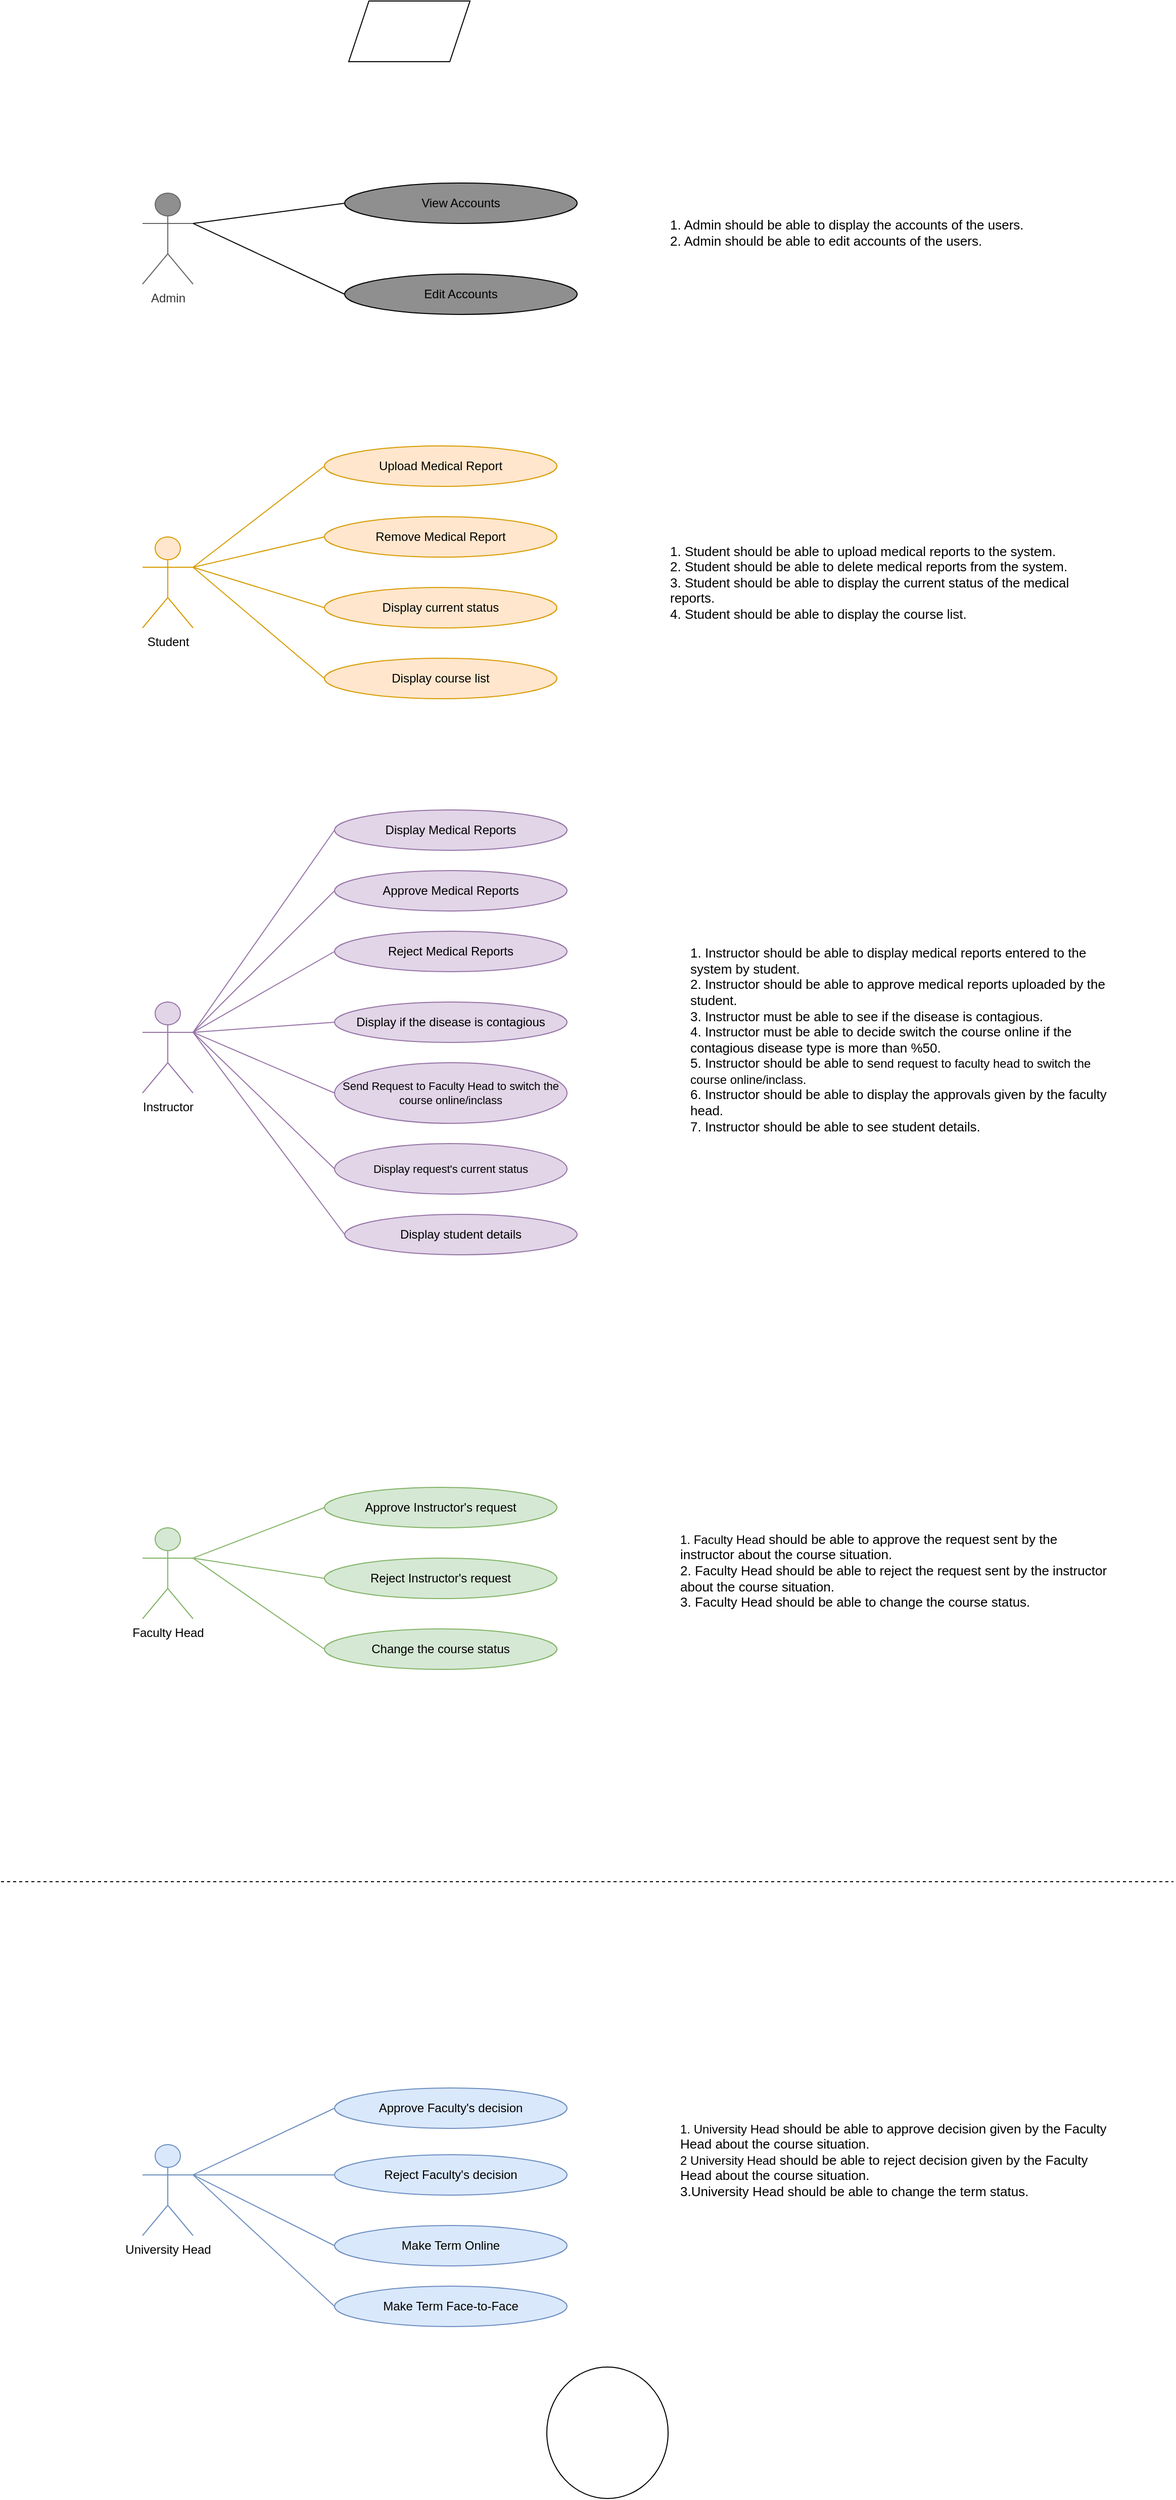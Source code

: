 <mxfile version="20.3.0" type="device"><diagram id="p9eyGN6edsqbHCz-Ff45" name="Sayfa -1"><mxGraphModel dx="1032" dy="1802" grid="1" gridSize="10" guides="1" tooltips="1" connect="1" arrows="1" fold="1" page="1" pageScale="1" pageWidth="827" pageHeight="1169" math="0" shadow="0"><root><mxCell id="0"/><mxCell id="1" parent="0"/><mxCell id="IJRGoQhf9MTGKrM1ZVSK-2" value="Student" style="shape=umlActor;verticalLabelPosition=bottom;verticalAlign=top;html=1;outlineConnect=0;fillColor=#ffe6cc;strokeColor=#d79b00;" parent="1" vertex="1"><mxGeometry x="150" y="220" width="50" height="90" as="geometry"/></mxCell><mxCell id="IJRGoQhf9MTGKrM1ZVSK-5" value="Upload Medical Report" style="ellipse;whiteSpace=wrap;html=1;fillColor=#ffe6cc;strokeColor=#d79b00;" parent="1" vertex="1"><mxGeometry x="330" y="130" width="230" height="40" as="geometry"/></mxCell><mxCell id="IJRGoQhf9MTGKrM1ZVSK-7" value="Instructor" style="shape=umlActor;verticalLabelPosition=bottom;verticalAlign=top;html=1;outlineConnect=0;fillColor=#e1d5e7;strokeColor=#9673a6;" parent="1" vertex="1"><mxGeometry x="150" y="680" width="50" height="90" as="geometry"/></mxCell><mxCell id="IJRGoQhf9MTGKrM1ZVSK-8" value="Display Medical Reports" style="ellipse;whiteSpace=wrap;html=1;fillColor=#e1d5e7;strokeColor=#9673a6;" parent="1" vertex="1"><mxGeometry x="340" y="490" width="230" height="40" as="geometry"/></mxCell><mxCell id="IJRGoQhf9MTGKrM1ZVSK-9" value="Display if the disease is contagious" style="ellipse;whiteSpace=wrap;html=1;fillColor=#e1d5e7;strokeColor=#9673a6;" parent="1" vertex="1"><mxGeometry x="340" y="680" width="230" height="40" as="geometry"/></mxCell><mxCell id="IJRGoQhf9MTGKrM1ZVSK-17" value="Faculty Head" style="shape=umlActor;verticalLabelPosition=bottom;verticalAlign=top;html=1;outlineConnect=0;fillColor=#d5e8d4;strokeColor=#82b366;" parent="1" vertex="1"><mxGeometry x="150" y="1200" width="50" height="90" as="geometry"/></mxCell><mxCell id="IJRGoQhf9MTGKrM1ZVSK-23" value="University Head" style="shape=umlActor;verticalLabelPosition=bottom;verticalAlign=top;html=1;outlineConnect=0;fillColor=#dae8fc;strokeColor=#6c8ebf;" parent="1" vertex="1"><mxGeometry x="150" y="1810" width="50" height="90" as="geometry"/></mxCell><mxCell id="IJRGoQhf9MTGKrM1ZVSK-26" value="&lt;font style=&quot;font-size: 11px;&quot;&gt;Send Request to Faculty Head to switch the course online/inclass&lt;/font&gt;" style="ellipse;whiteSpace=wrap;html=1;fillColor=#e1d5e7;strokeColor=#9673a6;fontSize=11;" parent="1" vertex="1"><mxGeometry x="340" y="740" width="230" height="60" as="geometry"/></mxCell><mxCell id="IJRGoQhf9MTGKrM1ZVSK-27" value="Approve Medical Reports" style="ellipse;whiteSpace=wrap;html=1;fillColor=#e1d5e7;strokeColor=#9673a6;" parent="1" vertex="1"><mxGeometry x="340" y="550" width="230" height="40" as="geometry"/></mxCell><mxCell id="IJRGoQhf9MTGKrM1ZVSK-29" value="" style="endArrow=none;html=1;rounded=0;exitX=1;exitY=0.333;exitDx=0;exitDy=0;exitPerimeter=0;entryX=0;entryY=0.5;entryDx=0;entryDy=0;fillColor=#ffe6cc;strokeColor=#d79b00;" parent="1" source="IJRGoQhf9MTGKrM1ZVSK-2" target="IJRGoQhf9MTGKrM1ZVSK-5" edge="1"><mxGeometry width="50" height="50" relative="1" as="geometry"><mxPoint x="210" y="260" as="sourcePoint"/><mxPoint x="340" y="240" as="targetPoint"/></mxGeometry></mxCell><mxCell id="IJRGoQhf9MTGKrM1ZVSK-31" value="" style="endArrow=none;html=1;rounded=0;exitX=1;exitY=0.333;exitDx=0;exitDy=0;exitPerimeter=0;entryX=0;entryY=0.5;entryDx=0;entryDy=0;fillColor=#e1d5e7;strokeColor=#9673a6;" parent="1" source="IJRGoQhf9MTGKrM1ZVSK-7" target="IJRGoQhf9MTGKrM1ZVSK-8" edge="1"><mxGeometry width="50" height="50" relative="1" as="geometry"><mxPoint x="210" y="570" as="sourcePoint"/><mxPoint x="350" y="470" as="targetPoint"/></mxGeometry></mxCell><mxCell id="IJRGoQhf9MTGKrM1ZVSK-32" value="" style="endArrow=none;html=1;rounded=0;exitX=1;exitY=0.333;exitDx=0;exitDy=0;exitPerimeter=0;entryX=0;entryY=0.5;entryDx=0;entryDy=0;fillColor=#e1d5e7;strokeColor=#9673a6;" parent="1" source="IJRGoQhf9MTGKrM1ZVSK-7" target="IJRGoQhf9MTGKrM1ZVSK-27" edge="1"><mxGeometry width="50" height="50" relative="1" as="geometry"><mxPoint x="220" y="580" as="sourcePoint"/><mxPoint x="360" y="480" as="targetPoint"/></mxGeometry></mxCell><mxCell id="IJRGoQhf9MTGKrM1ZVSK-33" value="" style="endArrow=none;html=1;rounded=0;entryX=0;entryY=0.5;entryDx=0;entryDy=0;exitX=1;exitY=0.333;exitDx=0;exitDy=0;exitPerimeter=0;fillColor=#e1d5e7;strokeColor=#9673a6;" parent="1" source="IJRGoQhf9MTGKrM1ZVSK-7" target="IJRGoQhf9MTGKrM1ZVSK-9" edge="1"><mxGeometry width="50" height="50" relative="1" as="geometry"><mxPoint x="230" y="590" as="sourcePoint"/><mxPoint x="370" y="490" as="targetPoint"/></mxGeometry></mxCell><mxCell id="IJRGoQhf9MTGKrM1ZVSK-34" value="" style="endArrow=none;html=1;rounded=0;exitX=1;exitY=0.333;exitDx=0;exitDy=0;exitPerimeter=0;entryX=0;entryY=0.5;entryDx=0;entryDy=0;fillColor=#e1d5e7;strokeColor=#9673a6;" parent="1" source="IJRGoQhf9MTGKrM1ZVSK-7" target="IJRGoQhf9MTGKrM1ZVSK-26" edge="1"><mxGeometry width="50" height="50" relative="1" as="geometry"><mxPoint x="240" y="600" as="sourcePoint"/><mxPoint x="380" y="500" as="targetPoint"/></mxGeometry></mxCell><mxCell id="IJRGoQhf9MTGKrM1ZVSK-39" value="Admin" style="shape=umlActor;verticalLabelPosition=bottom;verticalAlign=top;html=1;outlineConnect=0;fillColor=#8F8F8F;strokeColor=#666666;fontColor=#333333;" parent="1" vertex="1"><mxGeometry x="150" y="-120" width="50" height="90" as="geometry"/></mxCell><mxCell id="IJRGoQhf9MTGKrM1ZVSK-45" value="" style="endArrow=none;html=1;rounded=0;exitX=1;exitY=0.333;exitDx=0;exitDy=0;exitPerimeter=0;entryX=0;entryY=0.5;entryDx=0;entryDy=0;" parent="1" source="IJRGoQhf9MTGKrM1ZVSK-39" target="3weLY9pRP6ZMPghYJveM-12" edge="1"><mxGeometry width="50" height="50" relative="1" as="geometry"><mxPoint x="220" y="-150" as="sourcePoint"/><mxPoint x="350.0" y="-90" as="targetPoint"/></mxGeometry></mxCell><mxCell id="JPKa5tNBW-aV3CxHnh6D-1" value="1. Student should be able to upload medical reports to the system.&lt;br&gt;2. Student should be able to delete medical reports from the system.&lt;br&gt;3. Student should be able to display the current status of the medical reports.&amp;nbsp;&lt;br&gt;4. Student should be able to display the course list." style="text;html=1;strokeColor=none;fillColor=none;align=left;verticalAlign=middle;whiteSpace=wrap;rounded=0;fontSize=13;" parent="1" vertex="1"><mxGeometry x="670" y="250" width="430" height="30" as="geometry"/></mxCell><mxCell id="JPKa5tNBW-aV3CxHnh6D-2" value="1. Instructor&amp;nbsp;should be able to display medical reports entered to the system by student.&lt;br style=&quot;font-size: 13px;&quot;&gt;2. Instructor&amp;nbsp;should be able to approve medical reports uploaded by the student.&lt;br style=&quot;font-size: 13px;&quot;&gt;3. Instructor must be able to see if the disease is contagious.&lt;br&gt;&lt;span style=&quot;background-color: initial;&quot;&gt;4. Instructor must be able to decide&amp;nbsp;&lt;/span&gt;&lt;span style=&quot;background-color: initial; text-align: center;&quot;&gt;switch the course online if the contagious disease type is more than %50.&lt;br&gt;&lt;/span&gt;5. Instructor should be able to s&lt;span style=&quot;text-align: center;&quot;&gt;&lt;font style=&quot;font-size: 12px;&quot;&gt;end request to faculty head to switch the course online/inclass.&lt;/font&gt;&lt;/span&gt;&lt;br&gt;6. Instructor should be able to display the approvals given by the faculty head.&lt;br&gt;&lt;span style=&quot;text-align: center; font-size: 13px;&quot;&gt;&lt;font style=&quot;font-size: 13px;&quot;&gt;7. Instructor should be able to see student details.&lt;br&gt;&lt;br&gt;&lt;/font&gt;&lt;/span&gt;" style="text;html=1;strokeColor=none;fillColor=none;align=left;verticalAlign=middle;whiteSpace=wrap;rounded=0;fontSize=13;" parent="1" vertex="1"><mxGeometry x="690" y="700" width="430" height="50" as="geometry"/></mxCell><mxCell id="JPKa5tNBW-aV3CxHnh6D-4" value="&lt;span style=&quot;font-size: 12px; text-align: center;&quot;&gt;1. Faculty Head&lt;/span&gt;&amp;nbsp;should be able to approve the request sent by the instructor about the course situation.&lt;br&gt;2. Faculty Head should be able to reject the request sent by the instructor about the course situation.&lt;br&gt;3. Faculty Head should be able to&amp;nbsp;change the course status.&lt;br&gt;&lt;span style=&quot;text-align: center;&quot;&gt;&lt;br&gt;&lt;/span&gt;" style="text;html=1;strokeColor=none;fillColor=none;align=left;verticalAlign=middle;whiteSpace=wrap;rounded=0;fontSize=13;" parent="1" vertex="1"><mxGeometry x="680" y="1235" width="430" height="30" as="geometry"/></mxCell><mxCell id="JPKa5tNBW-aV3CxHnh6D-5" value="&lt;span style=&quot;font-size: 12px; text-align: center;&quot;&gt;1.&amp;nbsp;&lt;/span&gt;&lt;span style=&quot;font-size: 12px; text-align: center;&quot;&gt;University&amp;nbsp;&lt;/span&gt;&lt;span style=&quot;font-size: 12px; text-align: center;&quot;&gt;Head&lt;/span&gt;&amp;nbsp;should be able to approve decision given by the Faculty Head about the course situation.&amp;nbsp;&lt;br&gt;&lt;span style=&quot;font-size: 12px; text-align: center;&quot;&gt;2&amp;nbsp;&lt;/span&gt;&lt;span style=&quot;font-size: 12px; text-align: center;&quot;&gt;University&amp;nbsp;&lt;/span&gt;&lt;span style=&quot;font-size: 12px; text-align: center;&quot;&gt;Head&lt;/span&gt;&amp;nbsp;should be able to reject decision given by the Faculty Head about the course situation.&amp;nbsp;&lt;br&gt;3.University Head should be able to change the term status.&amp;nbsp;" style="text;html=1;strokeColor=none;fillColor=none;align=left;verticalAlign=middle;whiteSpace=wrap;rounded=0;fontSize=13;" parent="1" vertex="1"><mxGeometry x="680" y="1810" width="430" height="30" as="geometry"/></mxCell><mxCell id="JPKa5tNBW-aV3CxHnh6D-6" value="Approve Instructor's request" style="ellipse;whiteSpace=wrap;html=1;fillColor=#d5e8d4;strokeColor=#82b366;" parent="1" vertex="1"><mxGeometry x="330" y="1160" width="230" height="40" as="geometry"/></mxCell><mxCell id="JPKa5tNBW-aV3CxHnh6D-7" value="" style="endArrow=none;html=1;rounded=0;entryX=0;entryY=0.5;entryDx=0;entryDy=0;fillColor=#d5e8d4;strokeColor=#82b366;exitX=1;exitY=0.333;exitDx=0;exitDy=0;exitPerimeter=0;" parent="1" source="IJRGoQhf9MTGKrM1ZVSK-17" target="JPKa5tNBW-aV3CxHnh6D-6" edge="1"><mxGeometry width="50" height="50" relative="1" as="geometry"><mxPoint x="200" y="1200" as="sourcePoint"/><mxPoint x="340" y="1150" as="targetPoint"/></mxGeometry></mxCell><mxCell id="JPKa5tNBW-aV3CxHnh6D-9" value="Approve Faculty's decision" style="ellipse;whiteSpace=wrap;html=1;fillColor=#dae8fc;strokeColor=#6c8ebf;" parent="1" vertex="1"><mxGeometry x="340" y="1754" width="230" height="40" as="geometry"/></mxCell><mxCell id="JPKa5tNBW-aV3CxHnh6D-10" value="" style="endArrow=none;html=1;rounded=0;exitX=1;exitY=0.333;exitDx=0;exitDy=0;exitPerimeter=0;entryX=0;entryY=0.5;entryDx=0;entryDy=0;fillColor=#dae8fc;strokeColor=#6c8ebf;" parent="1" source="IJRGoQhf9MTGKrM1ZVSK-23" target="JPKa5tNBW-aV3CxHnh6D-9" edge="1"><mxGeometry width="50" height="50" relative="1" as="geometry"><mxPoint x="210" y="1730" as="sourcePoint"/><mxPoint x="350" y="1660" as="targetPoint"/></mxGeometry></mxCell><mxCell id="JPKa5tNBW-aV3CxHnh6D-11" value="1. Admin should be able to display the accounts of the users.&lt;br&gt;2. Admin should be able to edit accounts of the users.&lt;br&gt;&lt;br&gt;&amp;nbsp;" style="text;html=1;strokeColor=none;fillColor=none;align=left;verticalAlign=middle;whiteSpace=wrap;rounded=0;fontSize=13;" parent="1" vertex="1"><mxGeometry x="670" y="-80" width="430" height="30" as="geometry"/></mxCell><mxCell id="JPKa5tNBW-aV3CxHnh6D-16" value="Display current status" style="ellipse;whiteSpace=wrap;html=1;fillColor=#ffe6cc;strokeColor=#d79b00;" parent="1" vertex="1"><mxGeometry x="330" y="270" width="230" height="40" as="geometry"/></mxCell><mxCell id="JPKa5tNBW-aV3CxHnh6D-17" style="edgeStyle=orthogonalEdgeStyle;rounded=0;orthogonalLoop=1;jettySize=auto;html=1;exitX=0.5;exitY=1;exitDx=0;exitDy=0;fontFamily=Helvetica;fontSize=13;" parent="1" source="IJRGoQhf9MTGKrM1ZVSK-5" target="IJRGoQhf9MTGKrM1ZVSK-5" edge="1"><mxGeometry relative="1" as="geometry"/></mxCell><mxCell id="JPKa5tNBW-aV3CxHnh6D-18" value="" style="endArrow=none;html=1;rounded=0;entryX=0;entryY=0.5;entryDx=0;entryDy=0;fillColor=#ffe6cc;strokeColor=#d79b00;exitX=1;exitY=0.333;exitDx=0;exitDy=0;exitPerimeter=0;" parent="1" source="IJRGoQhf9MTGKrM1ZVSK-2" target="JPKa5tNBW-aV3CxHnh6D-16" edge="1"><mxGeometry width="50" height="50" relative="1" as="geometry"><mxPoint x="200" y="230" as="sourcePoint"/><mxPoint x="340" y="160" as="targetPoint"/></mxGeometry></mxCell><mxCell id="JPKa5tNBW-aV3CxHnh6D-19" value="&lt;span style=&quot;font-size: 11px;&quot;&gt;Display request's current status&lt;/span&gt;" style="ellipse;whiteSpace=wrap;html=1;fillColor=#e1d5e7;strokeColor=#9673a6;" parent="1" vertex="1"><mxGeometry x="340" y="820" width="230" height="50" as="geometry"/></mxCell><mxCell id="JPKa5tNBW-aV3CxHnh6D-20" value="" style="endArrow=none;html=1;rounded=0;entryX=0;entryY=0.5;entryDx=0;entryDy=0;fillColor=#e1d5e7;strokeColor=#9673a6;exitX=1;exitY=0.333;exitDx=0;exitDy=0;exitPerimeter=0;" parent="1" source="IJRGoQhf9MTGKrM1ZVSK-7" target="JPKa5tNBW-aV3CxHnh6D-19" edge="1"><mxGeometry width="50" height="50" relative="1" as="geometry"><mxPoint x="200" y="600" as="sourcePoint"/><mxPoint x="350.0" y="755" as="targetPoint"/></mxGeometry></mxCell><mxCell id="3weLY9pRP6ZMPghYJveM-1" value="Reject Instructor's request" style="ellipse;whiteSpace=wrap;html=1;fillColor=#d5e8d4;strokeColor=#82b366;" parent="1" vertex="1"><mxGeometry x="330" y="1230" width="230" height="40" as="geometry"/></mxCell><mxCell id="3weLY9pRP6ZMPghYJveM-2" value="Reject Faculty's decision" style="ellipse;whiteSpace=wrap;html=1;fillColor=#dae8fc;strokeColor=#6c8ebf;" parent="1" vertex="1"><mxGeometry x="340" y="1820" width="230" height="40" as="geometry"/></mxCell><mxCell id="3weLY9pRP6ZMPghYJveM-4" value="" style="endArrow=none;dashed=1;html=1;rounded=0;" parent="1" edge="1"><mxGeometry width="50" height="50" relative="1" as="geometry"><mxPoint x="10" y="1550" as="sourcePoint"/><mxPoint x="1170" y="1550" as="targetPoint"/></mxGeometry></mxCell><mxCell id="3weLY9pRP6ZMPghYJveM-5" value="" style="endArrow=none;html=1;rounded=0;entryX=0;entryY=0.5;entryDx=0;entryDy=0;fillColor=#d5e8d4;strokeColor=#82b366;exitX=1;exitY=0.333;exitDx=0;exitDy=0;exitPerimeter=0;" parent="1" source="IJRGoQhf9MTGKrM1ZVSK-17" target="3weLY9pRP6ZMPghYJveM-1" edge="1"><mxGeometry width="50" height="50" relative="1" as="geometry"><mxPoint x="210" y="1210.0" as="sourcePoint"/><mxPoint x="340.0" y="1280.0" as="targetPoint"/></mxGeometry></mxCell><mxCell id="3weLY9pRP6ZMPghYJveM-8" value="Display student details" style="ellipse;whiteSpace=wrap;html=1;fillColor=#e1d5e7;strokeColor=#9673a6;" parent="1" vertex="1"><mxGeometry x="350" y="890" width="230" height="40" as="geometry"/></mxCell><mxCell id="3weLY9pRP6ZMPghYJveM-10" value="Remove Medical Report" style="ellipse;whiteSpace=wrap;html=1;fillColor=#ffe6cc;strokeColor=#d79b00;" parent="1" vertex="1"><mxGeometry x="330" y="200" width="230" height="40" as="geometry"/></mxCell><mxCell id="3weLY9pRP6ZMPghYJveM-11" value="Display course list" style="ellipse;whiteSpace=wrap;html=1;fillColor=#ffe6cc;strokeColor=#d79b00;" parent="1" vertex="1"><mxGeometry x="330" y="340" width="230" height="40" as="geometry"/></mxCell><mxCell id="3weLY9pRP6ZMPghYJveM-12" value="View Accounts&lt;span style=&quot;color: rgba(0, 0, 0, 0); font-family: monospace; font-size: 0px; text-align: start;&quot;&gt;%3CmxGraphModel%3E%3Croot%3E%3CmxCell%20id%3D%220%22%2F%3E%3CmxCell%20id%3D%221%22%20parent%3D%220%22%2F%3E%3CmxCell%20id%3D%222%22%20value%3D%22Display%20Approvals%22%20style%3D%22ellipse%3BwhiteSpace%3Dwrap%3Bhtml%3D1%3BfillColor%3D%238F8F8F%3B%22%20vertex%3D%221%22%20parent%3D%221%22%3E%3CmxGeometry%20x%3D%22350%22%20y%3D%22-40%22%20width%3D%22230%22%20height%3D%2240%22%20as%3D%22geometry%22%2F%3E%3C%2FmxCell%3E%3C%2Froot%3E%3C%2FmxGraphModel%3E&lt;/span&gt;" style="ellipse;whiteSpace=wrap;html=1;fillColor=#8F8F8F;" parent="1" vertex="1"><mxGeometry x="350" y="-130" width="230" height="40" as="geometry"/></mxCell><mxCell id="3weLY9pRP6ZMPghYJveM-13" value="Edit Accounts&lt;span style=&quot;color: rgba(0, 0, 0, 0); font-family: monospace; font-size: 0px; text-align: start;&quot;&gt;%3CmxGraphModel%3E%3Croot%3E%3CmxCell%20id%3D%220%22%2F%3E%3CmxCell%20id%3D%221%22%20parent%3D%220%22%2F%3E%3CmxCell%20id%3D%222%22%20value%3D%22Display%20Approvals%22%20style%3D%22ellipse%3BwhiteSpace%3Dwrap%3Bhtml%3D1%3BfillColor%3D%238F8F8F%3B%22%20vertex%3D%221%22%20parent%3D%221%22%3E%3CmxGeometry%20x%3D%22350%22%20y%3D%22-40%22%20width%3D%22230%22%20height%3D%2240%22%20as%3D%22geometry%22%2F%3E%3C%2FmxCell%3E%3C%2Froot%3E%3C%2FmxGraphModel%3E&lt;/span&gt;" style="ellipse;whiteSpace=wrap;html=1;fillColor=#8F8F8F;" parent="1" vertex="1"><mxGeometry x="350" y="-40" width="230" height="40" as="geometry"/></mxCell><mxCell id="NpmkvkIAXINldFKP6U21-1" value="" style="endArrow=none;html=1;rounded=0;exitX=1;exitY=0.333;exitDx=0;exitDy=0;exitPerimeter=0;entryX=0;entryY=0.5;entryDx=0;entryDy=0;" parent="1" source="IJRGoQhf9MTGKrM1ZVSK-39" target="3weLY9pRP6ZMPghYJveM-13" edge="1"><mxGeometry width="50" height="50" relative="1" as="geometry"><mxPoint x="210" y="-80" as="sourcePoint"/><mxPoint x="360" y="60" as="targetPoint"/></mxGeometry></mxCell><mxCell id="NpmkvkIAXINldFKP6U21-2" value="" style="endArrow=none;html=1;rounded=0;entryX=0;entryY=0.5;entryDx=0;entryDy=0;fillColor=#ffe6cc;strokeColor=#d79b00;exitX=1;exitY=0.333;exitDx=0;exitDy=0;exitPerimeter=0;" parent="1" source="IJRGoQhf9MTGKrM1ZVSK-2" target="3weLY9pRP6ZMPghYJveM-10" edge="1"><mxGeometry width="50" height="50" relative="1" as="geometry"><mxPoint x="210" y="240" as="sourcePoint"/><mxPoint x="340" y="360" as="targetPoint"/></mxGeometry></mxCell><mxCell id="NpmkvkIAXINldFKP6U21-3" value="" style="endArrow=none;html=1;rounded=0;entryX=0;entryY=0.5;entryDx=0;entryDy=0;fillColor=#ffe6cc;strokeColor=#d79b00;exitX=1;exitY=0.333;exitDx=0;exitDy=0;exitPerimeter=0;" parent="1" source="IJRGoQhf9MTGKrM1ZVSK-2" target="3weLY9pRP6ZMPghYJveM-11" edge="1"><mxGeometry width="50" height="50" relative="1" as="geometry"><mxPoint x="220" y="250" as="sourcePoint"/><mxPoint x="350" y="370" as="targetPoint"/></mxGeometry></mxCell><mxCell id="NpmkvkIAXINldFKP6U21-4" value="Reject Medical Reports" style="ellipse;whiteSpace=wrap;html=1;fillColor=#e1d5e7;strokeColor=#9673a6;" parent="1" vertex="1"><mxGeometry x="340" y="610" width="230" height="40" as="geometry"/></mxCell><mxCell id="F64ziFI7IRFvxIlQWQkJ-1" value="" style="endArrow=none;html=1;rounded=0;entryX=0;entryY=0.5;entryDx=0;entryDy=0;fillColor=#e1d5e7;strokeColor=#9673a6;exitX=1;exitY=0.333;exitDx=0;exitDy=0;exitPerimeter=0;" parent="1" source="IJRGoQhf9MTGKrM1ZVSK-7" target="3weLY9pRP6ZMPghYJveM-8" edge="1"><mxGeometry width="50" height="50" relative="1" as="geometry"><mxPoint x="210" y="610" as="sourcePoint"/><mxPoint x="350" y="835" as="targetPoint"/></mxGeometry></mxCell><mxCell id="F64ziFI7IRFvxIlQWQkJ-3" value="" style="endArrow=none;html=1;rounded=0;entryX=0;entryY=0.5;entryDx=0;entryDy=0;exitX=1;exitY=0.333;exitDx=0;exitDy=0;exitPerimeter=0;fillColor=#e1d5e7;strokeColor=#9673a6;" parent="1" source="IJRGoQhf9MTGKrM1ZVSK-7" target="NpmkvkIAXINldFKP6U21-4" edge="1"><mxGeometry width="50" height="50" relative="1" as="geometry"><mxPoint x="210" y="610" as="sourcePoint"/><mxPoint x="350" y="690" as="targetPoint"/></mxGeometry></mxCell><mxCell id="F64ziFI7IRFvxIlQWQkJ-4" value="" style="endArrow=none;html=1;rounded=0;exitX=1;exitY=0.333;exitDx=0;exitDy=0;exitPerimeter=0;entryX=0;entryY=0.5;entryDx=0;entryDy=0;fillColor=#dae8fc;strokeColor=#6c8ebf;" parent="1" source="IJRGoQhf9MTGKrM1ZVSK-23" target="3weLY9pRP6ZMPghYJveM-2" edge="1"><mxGeometry width="50" height="50" relative="1" as="geometry"><mxPoint x="210" y="1730" as="sourcePoint"/><mxPoint x="350" y="1800" as="targetPoint"/></mxGeometry></mxCell><mxCell id="l-IilrZ7IsOogJJCnx1p-1" value="" style="shape=parallelogram;perimeter=parallelogramPerimeter;whiteSpace=wrap;html=1;fixedSize=1;" parent="1" vertex="1"><mxGeometry x="354" y="-310" width="120" height="60" as="geometry"/></mxCell><mxCell id="l-IilrZ7IsOogJJCnx1p-2" value="Make Term Online" style="ellipse;whiteSpace=wrap;html=1;fillColor=#dae8fc;strokeColor=#6c8ebf;" parent="1" vertex="1"><mxGeometry x="340" y="1890" width="230" height="40" as="geometry"/></mxCell><mxCell id="l-IilrZ7IsOogJJCnx1p-3" value="" style="endArrow=none;html=1;rounded=0;exitX=1;exitY=0.333;exitDx=0;exitDy=0;exitPerimeter=0;fillColor=#dae8fc;strokeColor=#6c8ebf;entryX=0;entryY=0.5;entryDx=0;entryDy=0;" parent="1" source="IJRGoQhf9MTGKrM1ZVSK-23" target="l-IilrZ7IsOogJJCnx1p-2" edge="1"><mxGeometry width="50" height="50" relative="1" as="geometry"><mxPoint x="210" y="1800" as="sourcePoint"/><mxPoint x="350" y="1910" as="targetPoint"/></mxGeometry></mxCell><mxCell id="l-IilrZ7IsOogJJCnx1p-4" value="" style="ellipse;whiteSpace=wrap;html=1;" parent="1" vertex="1"><mxGeometry x="550" y="2030" width="120" height="130" as="geometry"/></mxCell><mxCell id="WEOgn_-z9JAegq8GU-l1-1" value="Make Term Face-to-Face" style="ellipse;whiteSpace=wrap;html=1;fillColor=#dae8fc;strokeColor=#6c8ebf;" vertex="1" parent="1"><mxGeometry x="340" y="1950" width="230" height="40" as="geometry"/></mxCell><mxCell id="WEOgn_-z9JAegq8GU-l1-2" value="" style="endArrow=none;html=1;rounded=0;exitX=1;exitY=0.333;exitDx=0;exitDy=0;exitPerimeter=0;fillColor=#dae8fc;strokeColor=#6c8ebf;entryX=0;entryY=0.5;entryDx=0;entryDy=0;" edge="1" parent="1" source="IJRGoQhf9MTGKrM1ZVSK-23" target="WEOgn_-z9JAegq8GU-l1-1"><mxGeometry width="50" height="50" relative="1" as="geometry"><mxPoint x="210" y="1850" as="sourcePoint"/><mxPoint x="350" y="1920" as="targetPoint"/></mxGeometry></mxCell><mxCell id="WEOgn_-z9JAegq8GU-l1-3" value="Change the course status" style="ellipse;whiteSpace=wrap;html=1;fillColor=#d5e8d4;strokeColor=#82b366;" vertex="1" parent="1"><mxGeometry x="330" y="1300" width="230" height="40" as="geometry"/></mxCell><mxCell id="WEOgn_-z9JAegq8GU-l1-4" value="" style="endArrow=none;html=1;rounded=0;entryX=0;entryY=0.5;entryDx=0;entryDy=0;fillColor=#d5e8d4;strokeColor=#82b366;exitX=1;exitY=0.333;exitDx=0;exitDy=0;exitPerimeter=0;" edge="1" parent="1" source="IJRGoQhf9MTGKrM1ZVSK-17" target="WEOgn_-z9JAegq8GU-l1-3"><mxGeometry width="50" height="50" relative="1" as="geometry"><mxPoint x="210" y="1240" as="sourcePoint"/><mxPoint x="340" y="1260" as="targetPoint"/></mxGeometry></mxCell></root></mxGraphModel></diagram></mxfile>